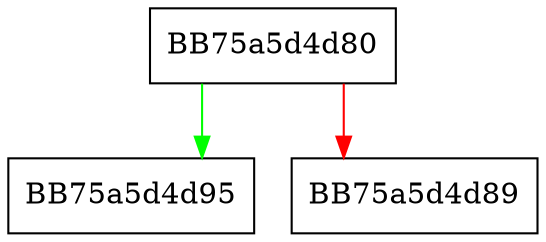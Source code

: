 digraph GetFileSize {
  node [shape="box"];
  graph [splines=ortho];
  BB75a5d4d80 -> BB75a5d4d95 [color="green"];
  BB75a5d4d80 -> BB75a5d4d89 [color="red"];
}